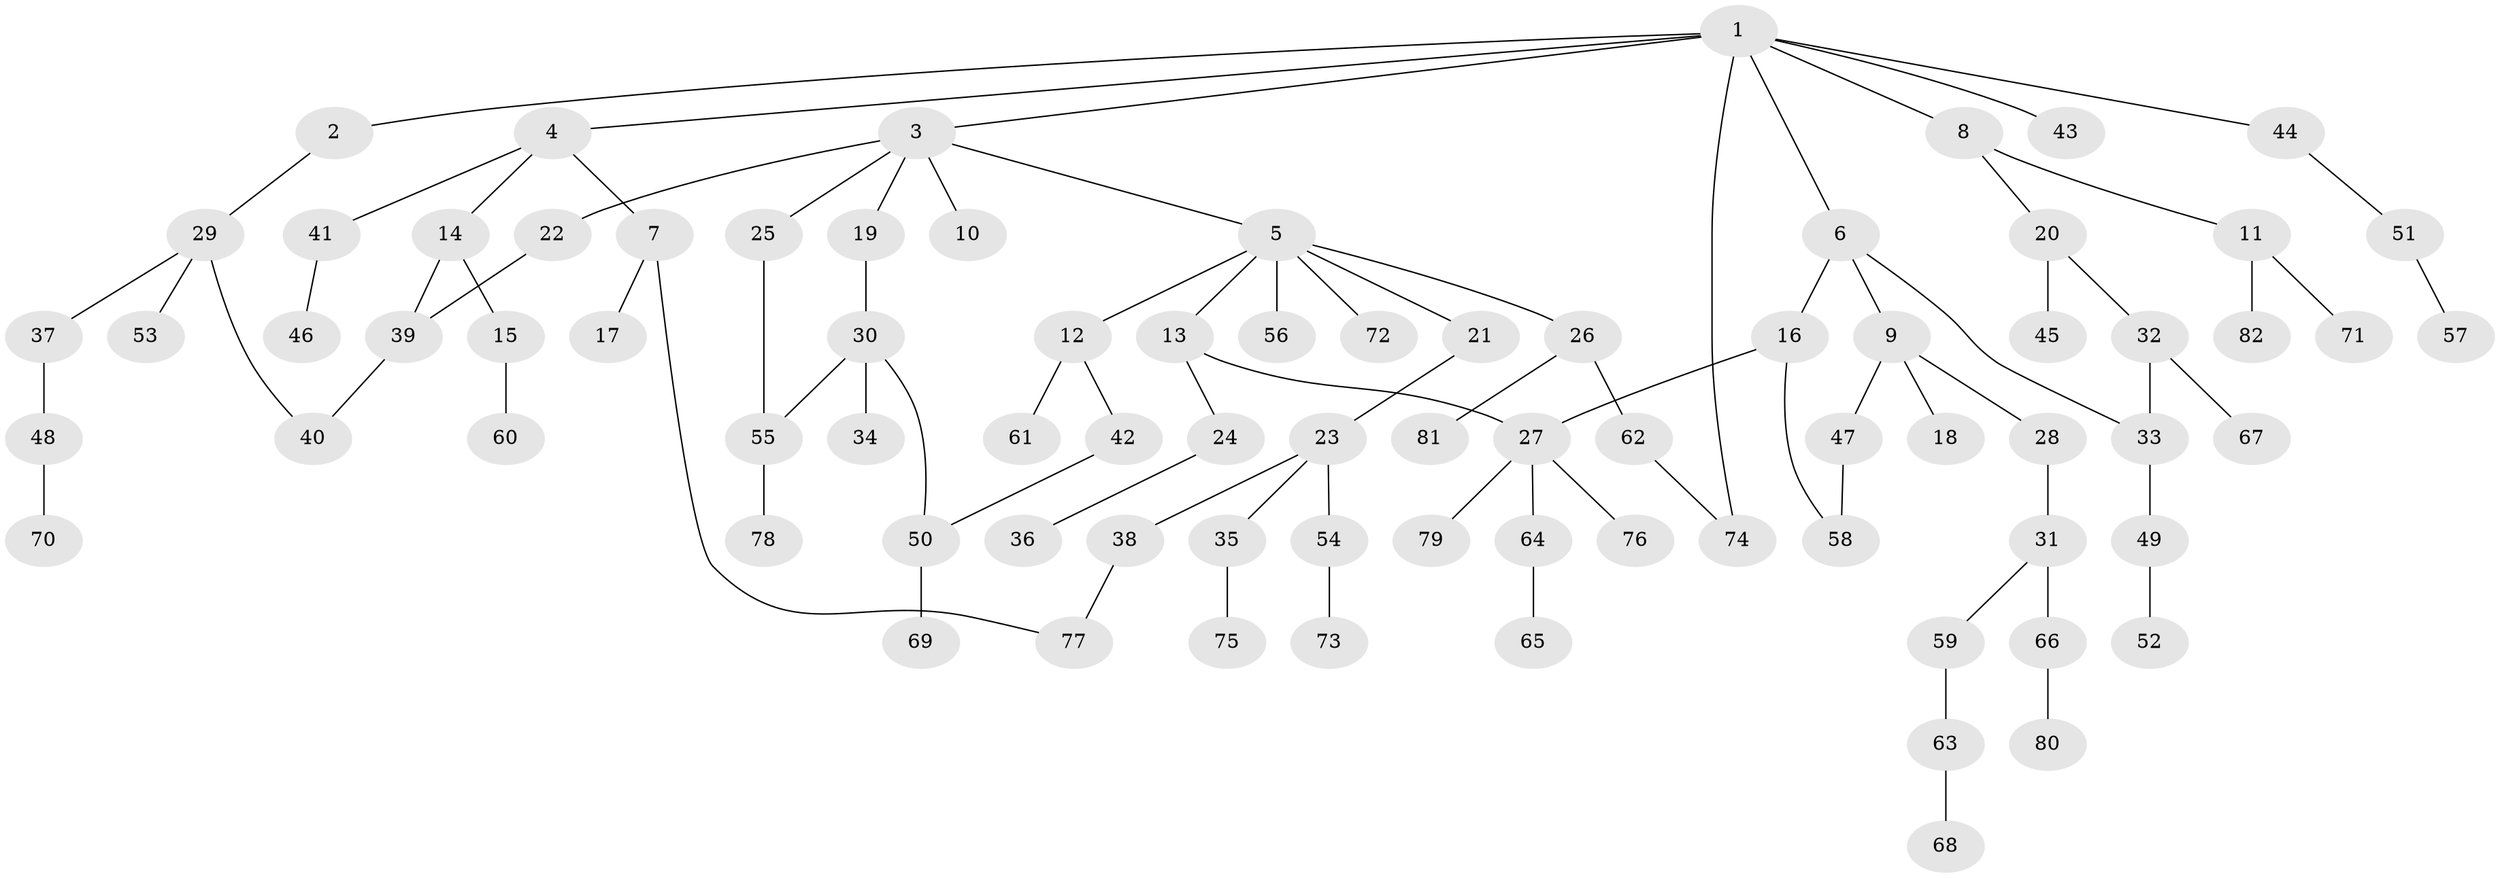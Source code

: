 // coarse degree distribution, {5: 0.0975609756097561, 2: 0.36585365853658536, 3: 0.17073170731707318, 1: 0.2926829268292683, 7: 0.024390243902439025, 4: 0.04878048780487805}
// Generated by graph-tools (version 1.1) at 2025/36/03/04/25 23:36:04]
// undirected, 82 vertices, 90 edges
graph export_dot {
  node [color=gray90,style=filled];
  1;
  2;
  3;
  4;
  5;
  6;
  7;
  8;
  9;
  10;
  11;
  12;
  13;
  14;
  15;
  16;
  17;
  18;
  19;
  20;
  21;
  22;
  23;
  24;
  25;
  26;
  27;
  28;
  29;
  30;
  31;
  32;
  33;
  34;
  35;
  36;
  37;
  38;
  39;
  40;
  41;
  42;
  43;
  44;
  45;
  46;
  47;
  48;
  49;
  50;
  51;
  52;
  53;
  54;
  55;
  56;
  57;
  58;
  59;
  60;
  61;
  62;
  63;
  64;
  65;
  66;
  67;
  68;
  69;
  70;
  71;
  72;
  73;
  74;
  75;
  76;
  77;
  78;
  79;
  80;
  81;
  82;
  1 -- 2;
  1 -- 3;
  1 -- 4;
  1 -- 6;
  1 -- 8;
  1 -- 43;
  1 -- 44;
  1 -- 74;
  2 -- 29;
  3 -- 5;
  3 -- 10;
  3 -- 19;
  3 -- 22;
  3 -- 25;
  4 -- 7;
  4 -- 14;
  4 -- 41;
  5 -- 12;
  5 -- 13;
  5 -- 21;
  5 -- 26;
  5 -- 56;
  5 -- 72;
  6 -- 9;
  6 -- 16;
  6 -- 33;
  7 -- 17;
  7 -- 77;
  8 -- 11;
  8 -- 20;
  9 -- 18;
  9 -- 28;
  9 -- 47;
  11 -- 71;
  11 -- 82;
  12 -- 42;
  12 -- 61;
  13 -- 24;
  13 -- 27;
  14 -- 15;
  14 -- 39;
  15 -- 60;
  16 -- 27;
  16 -- 58;
  19 -- 30;
  20 -- 32;
  20 -- 45;
  21 -- 23;
  22 -- 39;
  23 -- 35;
  23 -- 38;
  23 -- 54;
  24 -- 36;
  25 -- 55;
  26 -- 62;
  26 -- 81;
  27 -- 64;
  27 -- 76;
  27 -- 79;
  28 -- 31;
  29 -- 37;
  29 -- 40;
  29 -- 53;
  30 -- 34;
  30 -- 50;
  30 -- 55;
  31 -- 59;
  31 -- 66;
  32 -- 67;
  32 -- 33;
  33 -- 49;
  35 -- 75;
  37 -- 48;
  38 -- 77;
  39 -- 40;
  41 -- 46;
  42 -- 50;
  44 -- 51;
  47 -- 58;
  48 -- 70;
  49 -- 52;
  50 -- 69;
  51 -- 57;
  54 -- 73;
  55 -- 78;
  59 -- 63;
  62 -- 74;
  63 -- 68;
  64 -- 65;
  66 -- 80;
}
